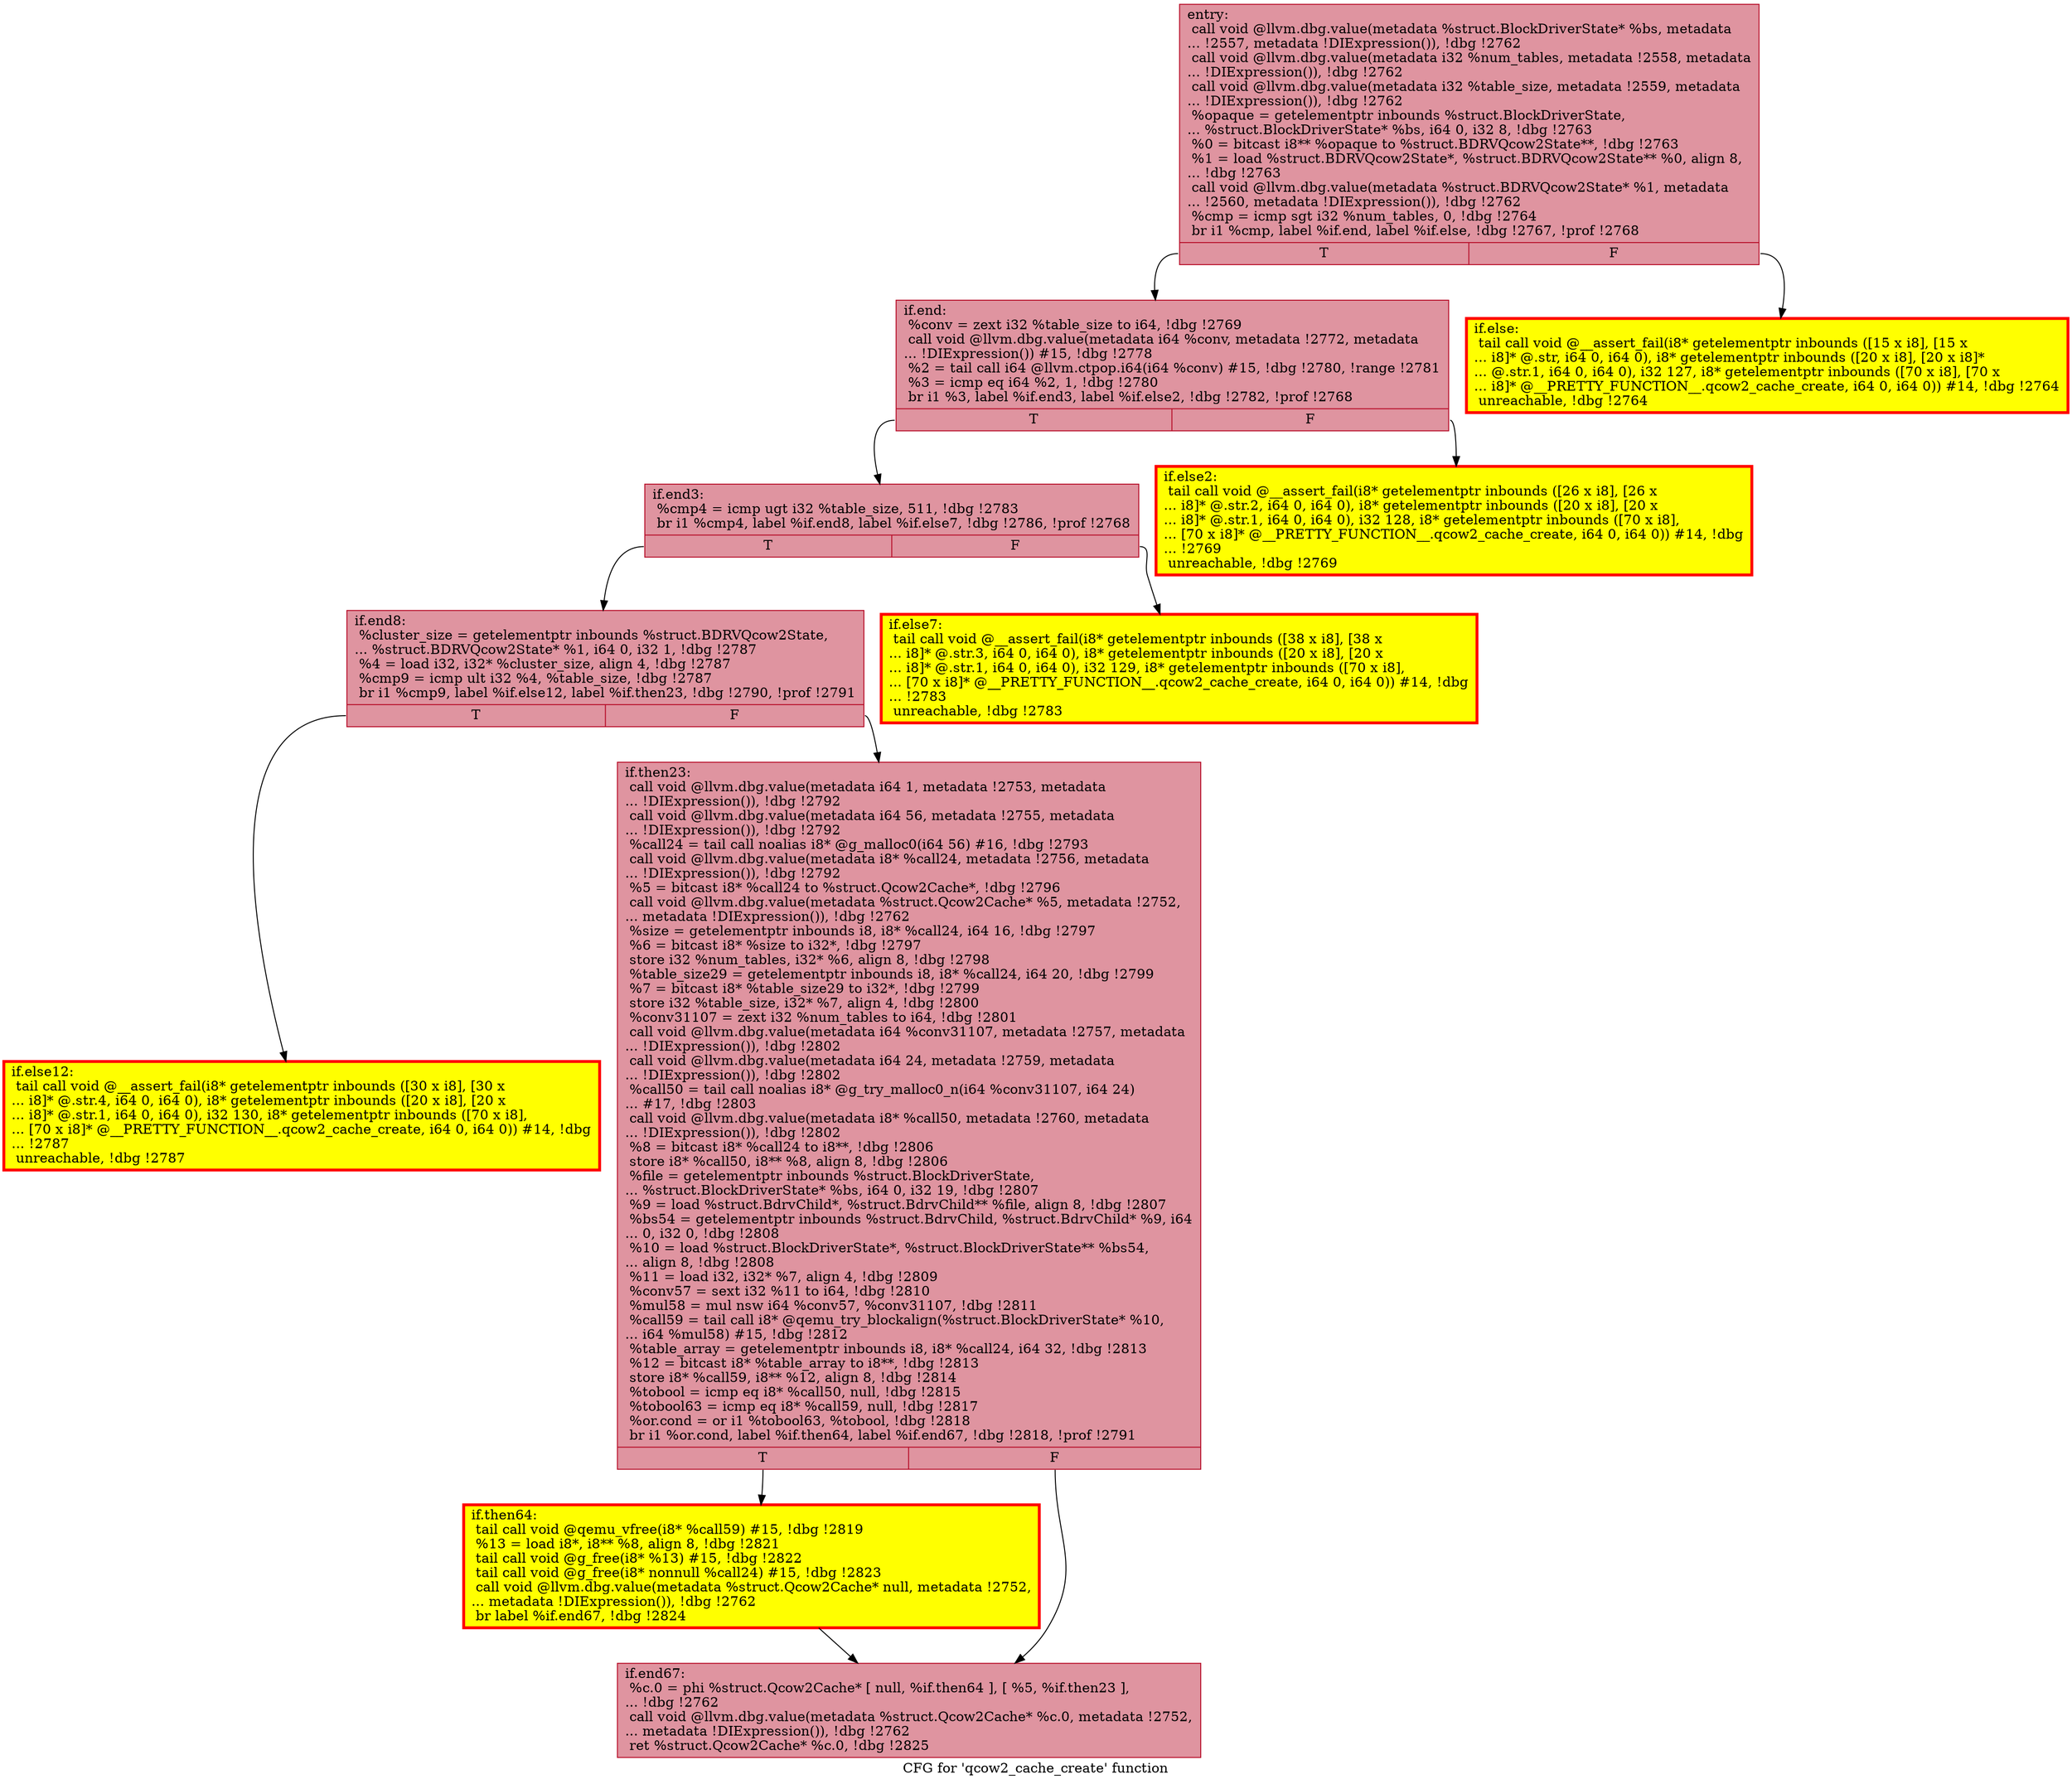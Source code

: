 digraph "CFG for 'qcow2_cache_create' function" {
	label="CFG for 'qcow2_cache_create' function";

	Node0x560add390f60 [shape=record,color="#b70d28ff", style=filled, fillcolor="#b70d2870",label="{entry:\l  call void @llvm.dbg.value(metadata %struct.BlockDriverState* %bs, metadata\l... !2557, metadata !DIExpression()), !dbg !2762\l  call void @llvm.dbg.value(metadata i32 %num_tables, metadata !2558, metadata\l... !DIExpression()), !dbg !2762\l  call void @llvm.dbg.value(metadata i32 %table_size, metadata !2559, metadata\l... !DIExpression()), !dbg !2762\l  %opaque = getelementptr inbounds %struct.BlockDriverState,\l... %struct.BlockDriverState* %bs, i64 0, i32 8, !dbg !2763\l  %0 = bitcast i8** %opaque to %struct.BDRVQcow2State**, !dbg !2763\l  %1 = load %struct.BDRVQcow2State*, %struct.BDRVQcow2State** %0, align 8,\l... !dbg !2763\l  call void @llvm.dbg.value(metadata %struct.BDRVQcow2State* %1, metadata\l... !2560, metadata !DIExpression()), !dbg !2762\l  %cmp = icmp sgt i32 %num_tables, 0, !dbg !2764\l  br i1 %cmp, label %if.end, label %if.else, !dbg !2767, !prof !2768\l|{<s0>T|<s1>F}}"];
	Node0x560add390f60:s0 -> Node0x560add436570;
	Node0x560add390f60:s1 -> Node0x560add4365e0;
	Node0x560add4365e0 [shape=record,penwidth=3.0, style="filled", color="red", fillcolor="yellow",label="{if.else:                                          \l  tail call void @__assert_fail(i8* getelementptr inbounds ([15 x i8], [15 x\l... i8]* @.str, i64 0, i64 0), i8* getelementptr inbounds ([20 x i8], [20 x i8]*\l... @.str.1, i64 0, i64 0), i32 127, i8* getelementptr inbounds ([70 x i8], [70 x\l... i8]* @__PRETTY_FUNCTION__.qcow2_cache_create, i64 0, i64 0)) #14, !dbg !2764\l  unreachable, !dbg !2764\l}"];
	Node0x560add436570 [shape=record,color="#b70d28ff", style=filled, fillcolor="#b70d2870",label="{if.end:                                           \l  %conv = zext i32 %table_size to i64, !dbg !2769\l  call void @llvm.dbg.value(metadata i64 %conv, metadata !2772, metadata\l... !DIExpression()) #15, !dbg !2778\l  %2 = tail call i64 @llvm.ctpop.i64(i64 %conv) #15, !dbg !2780, !range !2781\l  %3 = icmp eq i64 %2, 1, !dbg !2780\l  br i1 %3, label %if.end3, label %if.else2, !dbg !2782, !prof !2768\l|{<s0>T|<s1>F}}"];
	Node0x560add436570:s0 -> Node0x560add438b70;
	Node0x560add436570:s1 -> Node0x560add438bc0;
	Node0x560add438bc0 [shape=record,penwidth=3.0, style="filled", color="red", fillcolor="yellow",label="{if.else2:                                         \l  tail call void @__assert_fail(i8* getelementptr inbounds ([26 x i8], [26 x\l... i8]* @.str.2, i64 0, i64 0), i8* getelementptr inbounds ([20 x i8], [20 x\l... i8]* @.str.1, i64 0, i64 0), i32 128, i8* getelementptr inbounds ([70 x i8],\l... [70 x i8]* @__PRETTY_FUNCTION__.qcow2_cache_create, i64 0, i64 0)) #14, !dbg\l... !2769\l  unreachable, !dbg !2769\l}"];
	Node0x560add438b70 [shape=record,color="#b70d28ff", style=filled, fillcolor="#b70d2870",label="{if.end3:                                          \l  %cmp4 = icmp ugt i32 %table_size, 511, !dbg !2783\l  br i1 %cmp4, label %if.end8, label %if.else7, !dbg !2786, !prof !2768\l|{<s0>T|<s1>F}}"];
	Node0x560add438b70:s0 -> Node0x560add4398a0;
	Node0x560add438b70:s1 -> Node0x560add4398f0;
	Node0x560add4398f0 [shape=record,penwidth=3.0, style="filled", color="red", fillcolor="yellow",label="{if.else7:                                         \l  tail call void @__assert_fail(i8* getelementptr inbounds ([38 x i8], [38 x\l... i8]* @.str.3, i64 0, i64 0), i8* getelementptr inbounds ([20 x i8], [20 x\l... i8]* @.str.1, i64 0, i64 0), i32 129, i8* getelementptr inbounds ([70 x i8],\l... [70 x i8]* @__PRETTY_FUNCTION__.qcow2_cache_create, i64 0, i64 0)) #14, !dbg\l... !2783\l  unreachable, !dbg !2783\l}"];
	Node0x560add4398a0 [shape=record,color="#b70d28ff", style=filled, fillcolor="#b70d2870",label="{if.end8:                                          \l  %cluster_size = getelementptr inbounds %struct.BDRVQcow2State,\l... %struct.BDRVQcow2State* %1, i64 0, i32 1, !dbg !2787\l  %4 = load i32, i32* %cluster_size, align 4, !dbg !2787\l  %cmp9 = icmp ult i32 %4, %table_size, !dbg !2787\l  br i1 %cmp9, label %if.else12, label %if.then23, !dbg !2790, !prof !2791\l|{<s0>T|<s1>F}}"];
	Node0x560add4398a0:s0 -> Node0x560add43a350;
	Node0x560add4398a0:s1 -> Node0x560add33aa40;
	Node0x560add43a350 [shape=record,penwidth=3.0, style="filled", color="red", fillcolor="yellow",label="{if.else12:                                        \l  tail call void @__assert_fail(i8* getelementptr inbounds ([30 x i8], [30 x\l... i8]* @.str.4, i64 0, i64 0), i8* getelementptr inbounds ([20 x i8], [20 x\l... i8]* @.str.1, i64 0, i64 0), i32 130, i8* getelementptr inbounds ([70 x i8],\l... [70 x i8]* @__PRETTY_FUNCTION__.qcow2_cache_create, i64 0, i64 0)) #14, !dbg\l... !2787\l  unreachable, !dbg !2787\l}"];
	Node0x560add33aa40 [shape=record,color="#b70d28ff", style=filled, fillcolor="#b70d2870",label="{if.then23:                                        \l  call void @llvm.dbg.value(metadata i64 1, metadata !2753, metadata\l... !DIExpression()), !dbg !2792\l  call void @llvm.dbg.value(metadata i64 56, metadata !2755, metadata\l... !DIExpression()), !dbg !2792\l  %call24 = tail call noalias i8* @g_malloc0(i64 56) #16, !dbg !2793\l  call void @llvm.dbg.value(metadata i8* %call24, metadata !2756, metadata\l... !DIExpression()), !dbg !2792\l  %5 = bitcast i8* %call24 to %struct.Qcow2Cache*, !dbg !2796\l  call void @llvm.dbg.value(metadata %struct.Qcow2Cache* %5, metadata !2752,\l... metadata !DIExpression()), !dbg !2762\l  %size = getelementptr inbounds i8, i8* %call24, i64 16, !dbg !2797\l  %6 = bitcast i8* %size to i32*, !dbg !2797\l  store i32 %num_tables, i32* %6, align 8, !dbg !2798\l  %table_size29 = getelementptr inbounds i8, i8* %call24, i64 20, !dbg !2799\l  %7 = bitcast i8* %table_size29 to i32*, !dbg !2799\l  store i32 %table_size, i32* %7, align 4, !dbg !2800\l  %conv31107 = zext i32 %num_tables to i64, !dbg !2801\l  call void @llvm.dbg.value(metadata i64 %conv31107, metadata !2757, metadata\l... !DIExpression()), !dbg !2802\l  call void @llvm.dbg.value(metadata i64 24, metadata !2759, metadata\l... !DIExpression()), !dbg !2802\l  %call50 = tail call noalias i8* @g_try_malloc0_n(i64 %conv31107, i64 24)\l... #17, !dbg !2803\l  call void @llvm.dbg.value(metadata i8* %call50, metadata !2760, metadata\l... !DIExpression()), !dbg !2802\l  %8 = bitcast i8* %call24 to i8**, !dbg !2806\l  store i8* %call50, i8** %8, align 8, !dbg !2806\l  %file = getelementptr inbounds %struct.BlockDriverState,\l... %struct.BlockDriverState* %bs, i64 0, i32 19, !dbg !2807\l  %9 = load %struct.BdrvChild*, %struct.BdrvChild** %file, align 8, !dbg !2807\l  %bs54 = getelementptr inbounds %struct.BdrvChild, %struct.BdrvChild* %9, i64\l... 0, i32 0, !dbg !2808\l  %10 = load %struct.BlockDriverState*, %struct.BlockDriverState** %bs54,\l... align 8, !dbg !2808\l  %11 = load i32, i32* %7, align 4, !dbg !2809\l  %conv57 = sext i32 %11 to i64, !dbg !2810\l  %mul58 = mul nsw i64 %conv57, %conv31107, !dbg !2811\l  %call59 = tail call i8* @qemu_try_blockalign(%struct.BlockDriverState* %10,\l... i64 %mul58) #15, !dbg !2812\l  %table_array = getelementptr inbounds i8, i8* %call24, i64 32, !dbg !2813\l  %12 = bitcast i8* %table_array to i8**, !dbg !2813\l  store i8* %call59, i8** %12, align 8, !dbg !2814\l  %tobool = icmp eq i8* %call50, null, !dbg !2815\l  %tobool63 = icmp eq i8* %call59, null, !dbg !2817\l  %or.cond = or i1 %tobool63, %tobool, !dbg !2818\l  br i1 %or.cond, label %if.then64, label %if.end67, !dbg !2818, !prof !2791\l|{<s0>T|<s1>F}}"];
	Node0x560add33aa40:s0 -> Node0x560add445360;
	Node0x560add33aa40:s1 -> Node0x560add4453b0;
	Node0x560add445360 [shape=record,penwidth=3.0, style="filled", color="red", fillcolor="yellow",label="{if.then64:                                        \l  tail call void @qemu_vfree(i8* %call59) #15, !dbg !2819\l  %13 = load i8*, i8** %8, align 8, !dbg !2821\l  tail call void @g_free(i8* %13) #15, !dbg !2822\l  tail call void @g_free(i8* nonnull %call24) #15, !dbg !2823\l  call void @llvm.dbg.value(metadata %struct.Qcow2Cache* null, metadata !2752,\l... metadata !DIExpression()), !dbg !2762\l  br label %if.end67, !dbg !2824\l}"];
	Node0x560add445360 -> Node0x560add4453b0;
	Node0x560add4453b0 [shape=record,color="#b70d28ff", style=filled, fillcolor="#b70d2870",label="{if.end67:                                         \l  %c.0 = phi %struct.Qcow2Cache* [ null, %if.then64 ], [ %5, %if.then23 ],\l... !dbg !2762\l  call void @llvm.dbg.value(metadata %struct.Qcow2Cache* %c.0, metadata !2752,\l... metadata !DIExpression()), !dbg !2762\l  ret %struct.Qcow2Cache* %c.0, !dbg !2825\l}"];
}
